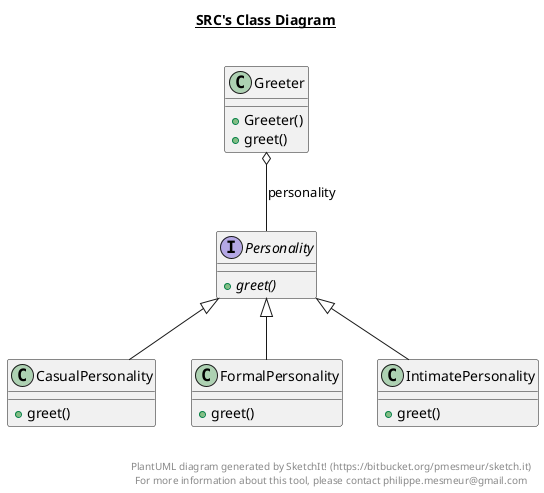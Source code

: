 @startuml

title __SRC's Class Diagram__\n


    class CasualPersonality {
        + greet()
    }
    class FormalPersonality {
        + greet()
    }
    class Greeter {
        + Greeter()
        + greet()
    }

    class IntimatePersonality {
        + greet()
    }
    interface Personality {
        {abstract} + greet()
    }





  CasualPersonality -up-|> Personality
  FormalPersonality -up-|> Personality
  Greeter o-- Personality : personality
  IntimatePersonality -up-|> Personality


right footer


PlantUML diagram generated by SketchIt! (https://bitbucket.org/pmesmeur/sketch.it)
For more information about this tool, please contact philippe.mesmeur@gmail.com
endfooter

@enduml
